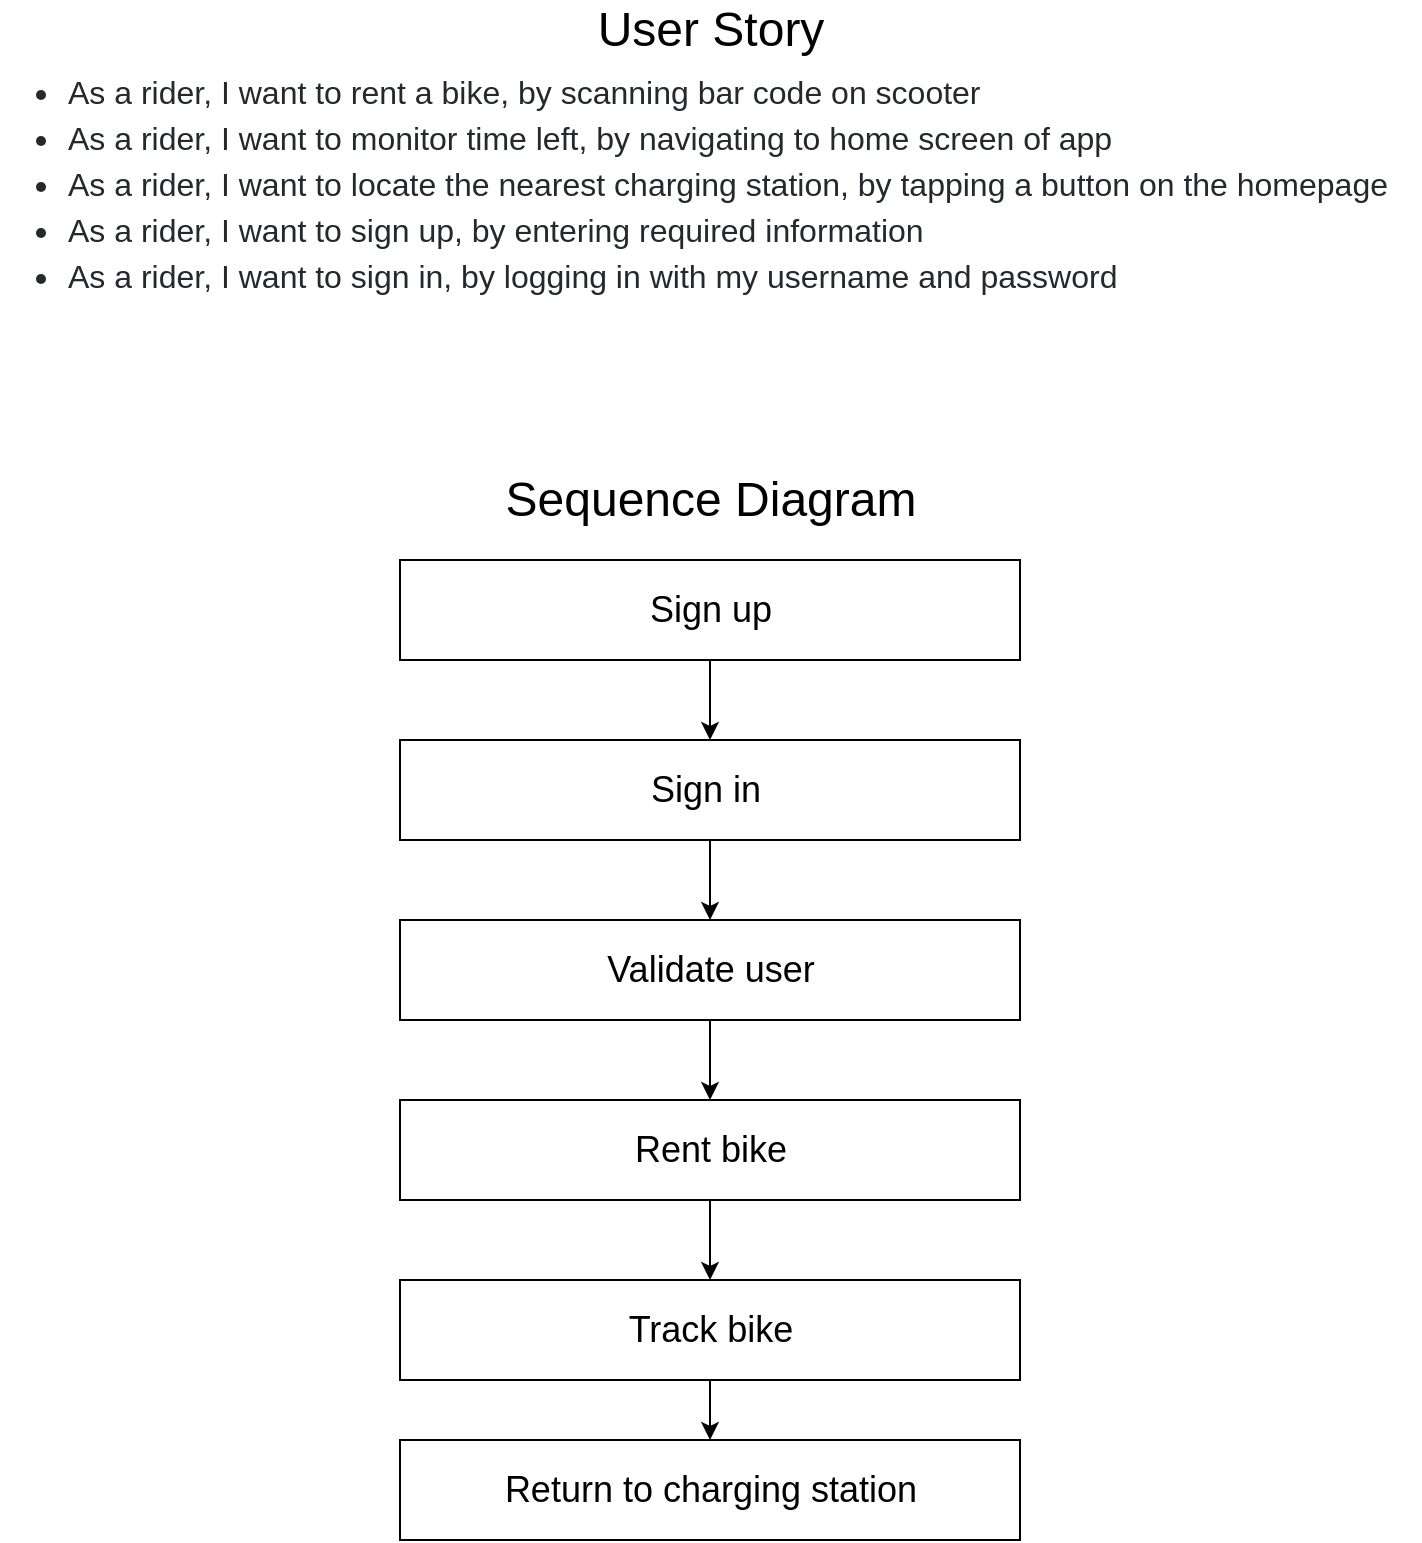 <mxfile version="14.8.3" type="github">
  <diagram id="kgpKYQtTHZ0yAKxKKP6v" name="Page-1">
    <mxGraphModel dx="1117" dy="669" grid="1" gridSize="10" guides="1" tooltips="1" connect="1" arrows="1" fold="1" page="1" pageScale="1" pageWidth="850" pageHeight="1100" math="0" shadow="0">
      <root>
        <mxCell id="0" />
        <mxCell id="1" parent="0" />
        <mxCell id="jphkN0uenkxvXPKbCDXh-25" value="&lt;font style=&quot;font-size: 18px&quot;&gt;Sign up&lt;/font&gt;" style="html=1;fillColor=#FFFFFF;" vertex="1" parent="1">
          <mxGeometry x="270" y="325" width="310" height="50" as="geometry" />
        </mxCell>
        <mxCell id="jphkN0uenkxvXPKbCDXh-27" value="&lt;span style=&quot;font-size: 18px&quot;&gt;Sign in&amp;nbsp;&lt;/span&gt;" style="html=1;fillColor=#FFFFFF;" vertex="1" parent="1">
          <mxGeometry x="270" y="415" width="310" height="50" as="geometry" />
        </mxCell>
        <mxCell id="jphkN0uenkxvXPKbCDXh-28" value="&lt;font style=&quot;font-size: 18px&quot;&gt;Validate user&lt;/font&gt;" style="html=1;fillColor=#FFFFFF;" vertex="1" parent="1">
          <mxGeometry x="270" y="505" width="310" height="50" as="geometry" />
        </mxCell>
        <mxCell id="jphkN0uenkxvXPKbCDXh-29" value="&lt;font style=&quot;font-size: 18px&quot;&gt;Rent bike&lt;/font&gt;" style="html=1;fillColor=#FFFFFF;" vertex="1" parent="1">
          <mxGeometry x="270" y="595" width="310" height="50" as="geometry" />
        </mxCell>
        <mxCell id="jphkN0uenkxvXPKbCDXh-30" value="&lt;font style=&quot;font-size: 18px&quot;&gt;Track bike&lt;/font&gt;&lt;span style=&quot;color: rgba(0 , 0 , 0 , 0) ; font-family: monospace ; font-size: 0px&quot;&gt;%3CmxGraphModel%3E%3Croot%3E%3CmxCell%20id%3D%220%22%2F%3E%3CmxCell%20id%3D%221%22%20parent%3D%220%22%2F%3E%3CmxCell%20id%3D%222%22%20value%3D%22%26lt%3Bfont%20style%3D%26quot%3Bfont-size%3A%2018px%26quot%3B%26gt%3BValidate%20User%26lt%3B%2Ffont%26gt%3B%22%20style%3D%22html%3D1%3BfillColor%3D%23FFFFFF%3B%22%20vertex%3D%221%22%20parent%3D%221%22%3E%3CmxGeometry%20x%3D%22270%22%20y%3D%22250%22%20width%3D%22310%22%20height%3D%2250%22%20as%3D%22geometry%22%2F%3E%3C%2FmxCell%3E%3C%2Froot%3E%3C%2FmxGraphModel%3E&lt;/span&gt;" style="html=1;fillColor=#FFFFFF;" vertex="1" parent="1">
          <mxGeometry x="270" y="685" width="310" height="50" as="geometry" />
        </mxCell>
        <mxCell id="jphkN0uenkxvXPKbCDXh-31" value="&lt;font style=&quot;font-size: 18px&quot;&gt;Return to charging station&lt;/font&gt;" style="html=1;fillColor=#FFFFFF;" vertex="1" parent="1">
          <mxGeometry x="270" y="765" width="310" height="50" as="geometry" />
        </mxCell>
        <mxCell id="jphkN0uenkxvXPKbCDXh-32" value="&lt;font style=&quot;font-size: 24px&quot;&gt;Sequence Diagram&lt;/font&gt;" style="text;html=1;align=center;verticalAlign=middle;resizable=0;points=[];autosize=1;strokeColor=none;" vertex="1" parent="1">
          <mxGeometry x="315" y="285" width="220" height="20" as="geometry" />
        </mxCell>
        <mxCell id="jphkN0uenkxvXPKbCDXh-33" value="" style="endArrow=classic;html=1;entryX=0.5;entryY=0;entryDx=0;entryDy=0;" edge="1" parent="1" target="jphkN0uenkxvXPKbCDXh-27">
          <mxGeometry width="50" height="50" relative="1" as="geometry">
            <mxPoint x="425" y="375" as="sourcePoint" />
            <mxPoint x="475" y="325" as="targetPoint" />
          </mxGeometry>
        </mxCell>
        <mxCell id="jphkN0uenkxvXPKbCDXh-34" value="" style="endArrow=classic;html=1;entryX=0.5;entryY=0;entryDx=0;entryDy=0;" edge="1" parent="1" target="jphkN0uenkxvXPKbCDXh-28">
          <mxGeometry width="50" height="50" relative="1" as="geometry">
            <mxPoint x="425" y="465" as="sourcePoint" />
            <mxPoint x="475" y="415" as="targetPoint" />
          </mxGeometry>
        </mxCell>
        <mxCell id="jphkN0uenkxvXPKbCDXh-35" value="" style="endArrow=classic;html=1;entryX=0.5;entryY=0;entryDx=0;entryDy=0;" edge="1" parent="1" target="jphkN0uenkxvXPKbCDXh-29">
          <mxGeometry width="50" height="50" relative="1" as="geometry">
            <mxPoint x="425" y="555" as="sourcePoint" />
            <mxPoint x="475" y="505" as="targetPoint" />
          </mxGeometry>
        </mxCell>
        <mxCell id="jphkN0uenkxvXPKbCDXh-36" value="" style="endArrow=classic;html=1;entryX=0.5;entryY=0;entryDx=0;entryDy=0;" edge="1" parent="1" target="jphkN0uenkxvXPKbCDXh-30">
          <mxGeometry width="50" height="50" relative="1" as="geometry">
            <mxPoint x="425" y="645" as="sourcePoint" />
            <mxPoint x="475" y="595" as="targetPoint" />
          </mxGeometry>
        </mxCell>
        <mxCell id="jphkN0uenkxvXPKbCDXh-37" value="" style="endArrow=classic;html=1;entryX=0.5;entryY=0;entryDx=0;entryDy=0;" edge="1" parent="1" target="jphkN0uenkxvXPKbCDXh-31">
          <mxGeometry width="50" height="50" relative="1" as="geometry">
            <mxPoint x="425" y="735" as="sourcePoint" />
            <mxPoint x="475" y="685" as="targetPoint" />
          </mxGeometry>
        </mxCell>
        <mxCell id="jphkN0uenkxvXPKbCDXh-38" value="&lt;ul style=&quot;box-sizing: border-box ; margin-bottom: 16px ; margin-top: 0px ; padding-left: 2em ; color: rgb(36 , 41 , 46) ; font-family: , &amp;#34;blinkmacsystemfont&amp;#34; , &amp;#34;segoe ui&amp;#34; , &amp;#34;helvetica&amp;#34; , &amp;#34;arial&amp;#34; , sans-serif , &amp;#34;apple color emoji&amp;#34; , &amp;#34;segoe ui emoji&amp;#34; ; font-size: 16px ; background-color: rgb(255 , 255 , 255)&quot;&gt;&lt;li style=&quot;box-sizing: border-box&quot;&gt;As a rider, I want to rent a bike, by scanning bar code on scooter&lt;/li&gt;&lt;li style=&quot;box-sizing: border-box ; margin-top: 0.25em&quot;&gt;As a rider, I want to monitor time left, by navigating to home screen of app&lt;/li&gt;&lt;li style=&quot;box-sizing: border-box ; margin-top: 0.25em&quot;&gt;As a rider, I want to locate the nearest charging station, by tapping a button on the homepage&lt;/li&gt;&lt;li style=&quot;box-sizing: border-box ; margin-top: 0.25em&quot;&gt;As a rider, I want to sign up, by entering required information&lt;/li&gt;&lt;li style=&quot;box-sizing: border-box ; margin-top: 0.25em&quot;&gt;As a rider, I want to sign in, by logging in with my username and password&lt;/li&gt;&lt;/ul&gt;" style="text;html=1;align=left;verticalAlign=middle;resizable=0;points=[];autosize=1;strokeColor=none;" vertex="1" parent="1">
          <mxGeometry x="70" y="90" width="710" height="110" as="geometry" />
        </mxCell>
        <mxCell id="jphkN0uenkxvXPKbCDXh-39" value="&lt;font style=&quot;font-size: 24px&quot;&gt;User Story&lt;/font&gt;" style="text;html=1;align=center;verticalAlign=middle;resizable=0;points=[];autosize=1;strokeColor=none;" vertex="1" parent="1">
          <mxGeometry x="360" y="50" width="130" height="20" as="geometry" />
        </mxCell>
      </root>
    </mxGraphModel>
  </diagram>
</mxfile>
